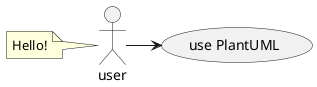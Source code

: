.. uml::

   @startuml
   user -> (use PlantUML)

   note left of user
      Hello!
   end note
   @enduml

